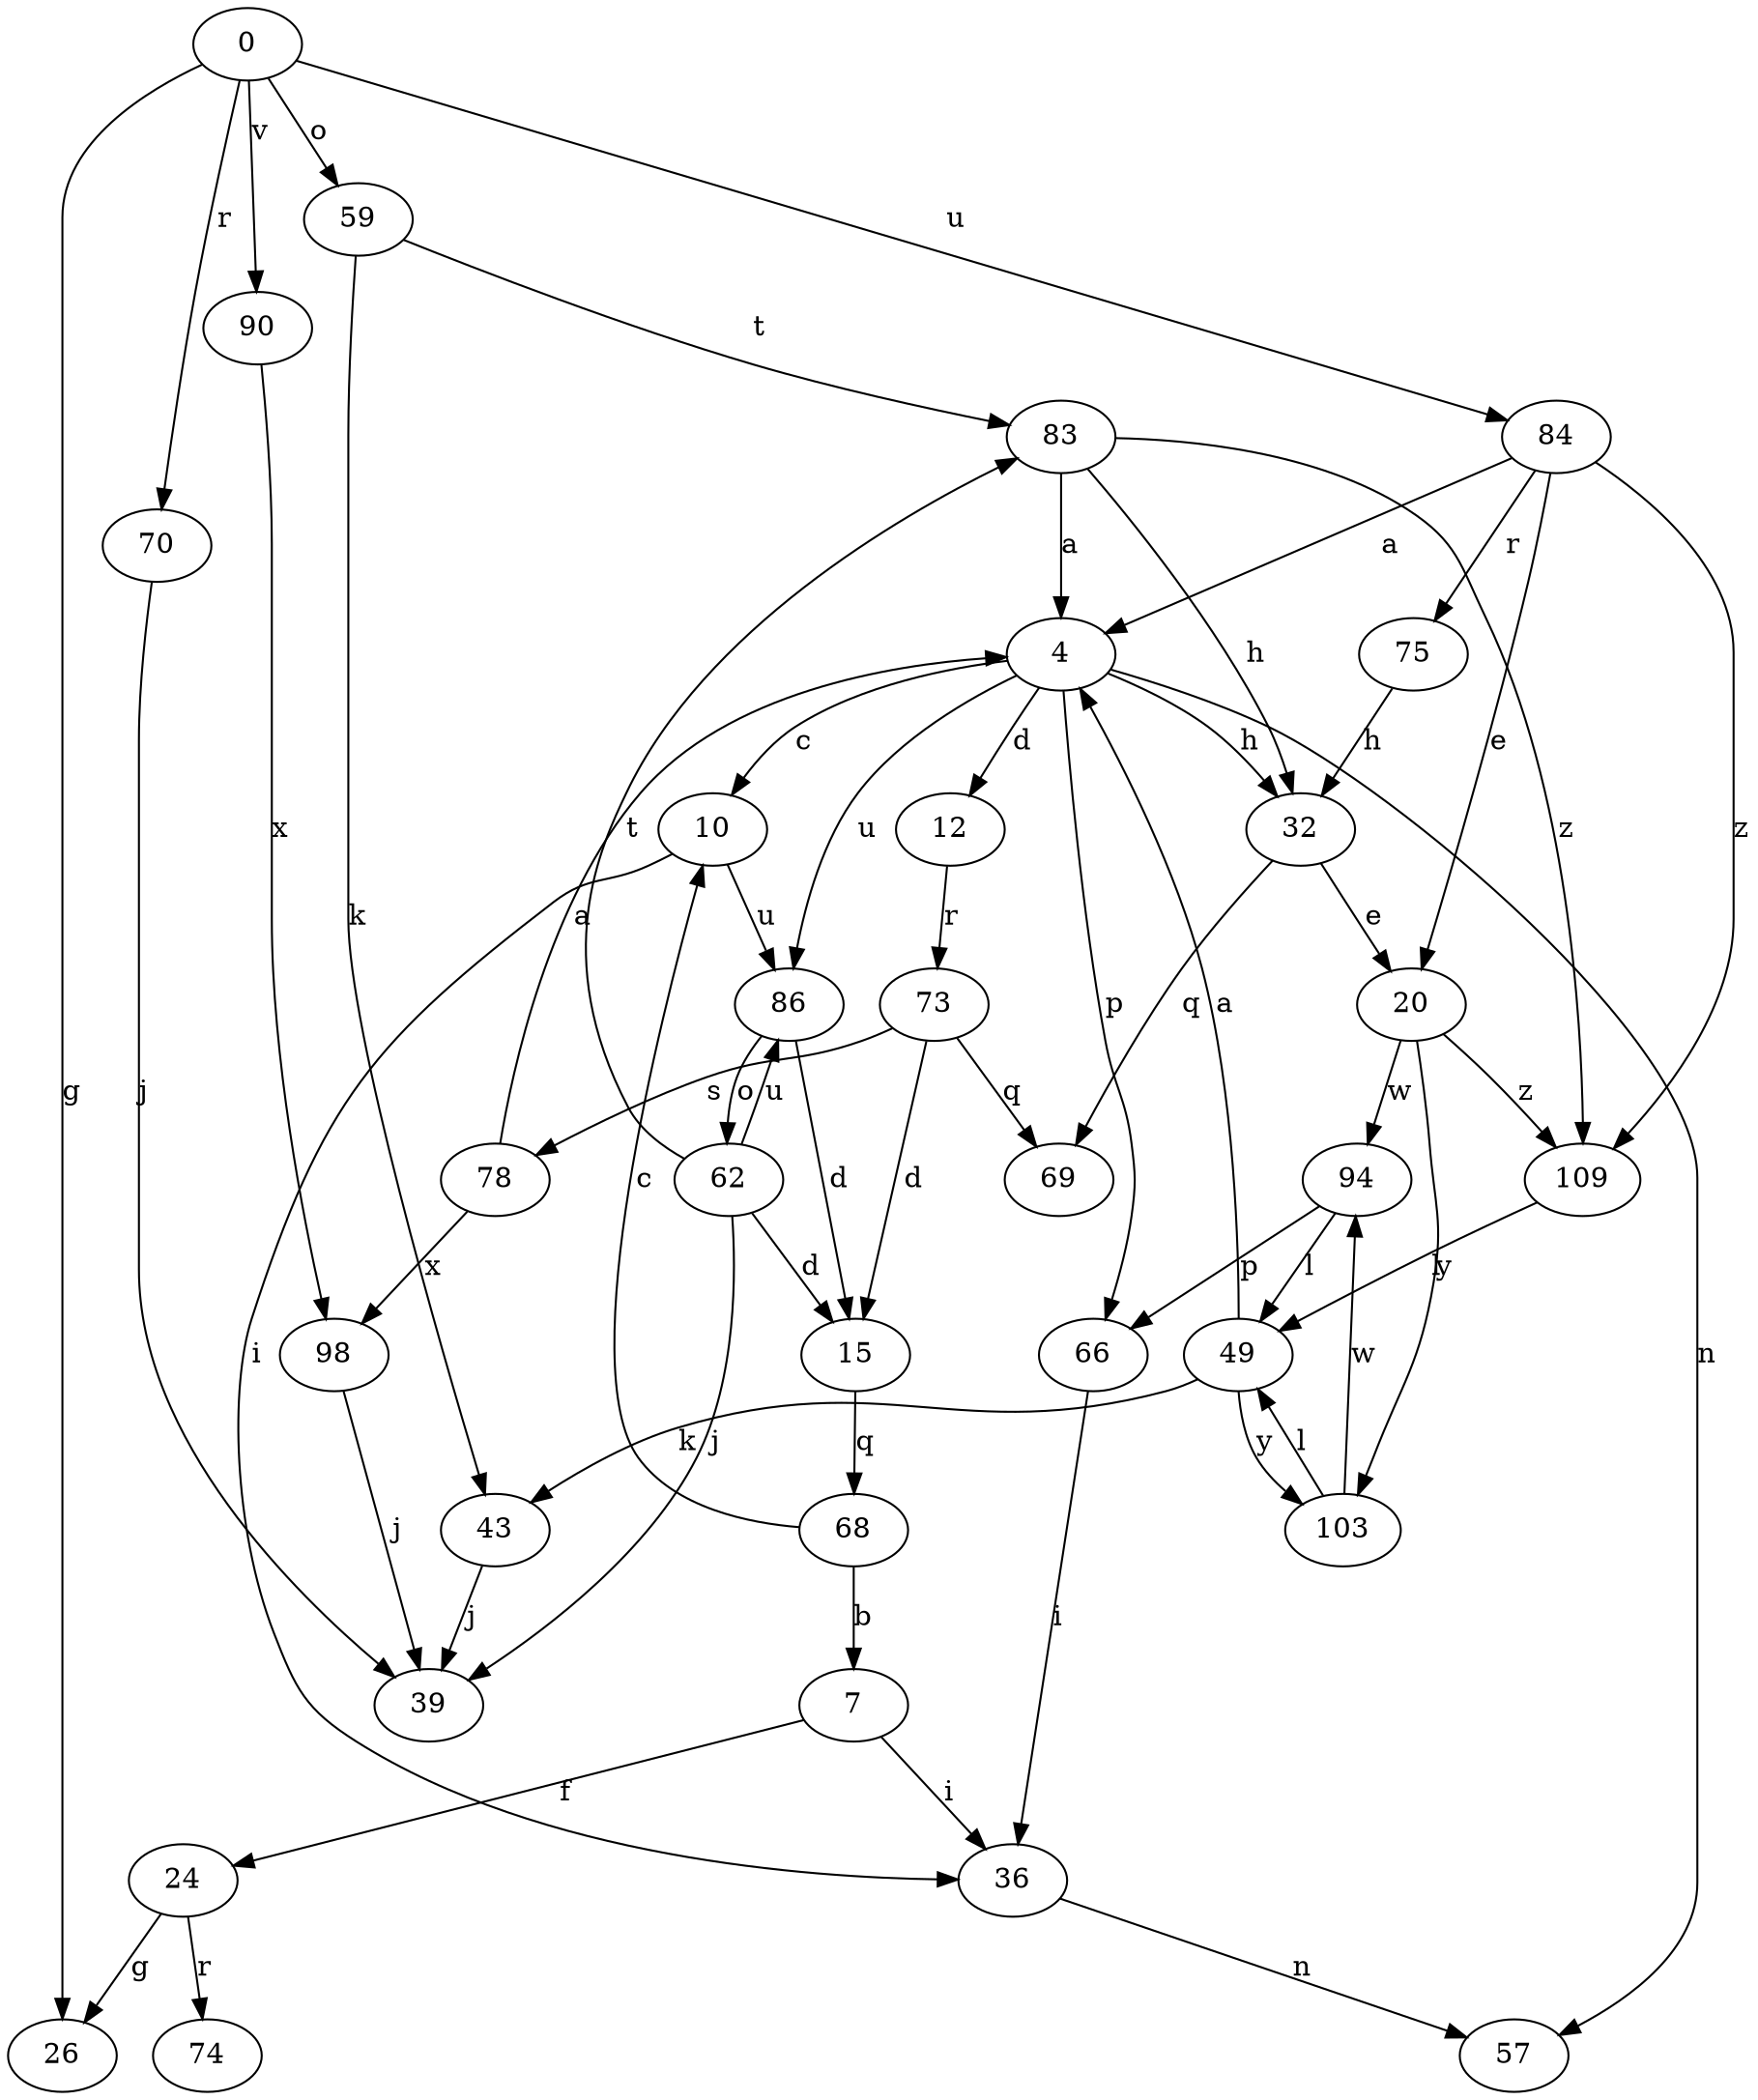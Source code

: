 strict digraph  {
0;
4;
7;
10;
12;
15;
20;
24;
26;
32;
36;
39;
43;
49;
57;
59;
62;
66;
68;
69;
70;
73;
74;
75;
78;
83;
84;
86;
90;
94;
98;
103;
109;
0 -> 26  [label=g];
0 -> 59  [label=o];
0 -> 70  [label=r];
0 -> 84  [label=u];
0 -> 90  [label=v];
4 -> 10  [label=c];
4 -> 12  [label=d];
4 -> 32  [label=h];
4 -> 57  [label=n];
4 -> 66  [label=p];
4 -> 86  [label=u];
7 -> 24  [label=f];
7 -> 36  [label=i];
10 -> 36  [label=i];
10 -> 86  [label=u];
12 -> 73  [label=r];
15 -> 68  [label=q];
20 -> 94  [label=w];
20 -> 103  [label=y];
20 -> 109  [label=z];
24 -> 26  [label=g];
24 -> 74  [label=r];
32 -> 20  [label=e];
32 -> 69  [label=q];
36 -> 57  [label=n];
43 -> 39  [label=j];
49 -> 4  [label=a];
49 -> 43  [label=k];
49 -> 103  [label=y];
59 -> 43  [label=k];
59 -> 83  [label=t];
62 -> 15  [label=d];
62 -> 39  [label=j];
62 -> 83  [label=t];
62 -> 86  [label=u];
66 -> 36  [label=i];
68 -> 7  [label=b];
68 -> 10  [label=c];
70 -> 39  [label=j];
73 -> 15  [label=d];
73 -> 69  [label=q];
73 -> 78  [label=s];
75 -> 32  [label=h];
78 -> 4  [label=a];
78 -> 98  [label=x];
83 -> 4  [label=a];
83 -> 32  [label=h];
83 -> 109  [label=z];
84 -> 4  [label=a];
84 -> 20  [label=e];
84 -> 75  [label=r];
84 -> 109  [label=z];
86 -> 15  [label=d];
86 -> 62  [label=o];
90 -> 98  [label=x];
94 -> 49  [label=l];
94 -> 66  [label=p];
98 -> 39  [label=j];
103 -> 49  [label=l];
103 -> 94  [label=w];
109 -> 49  [label=l];
}
